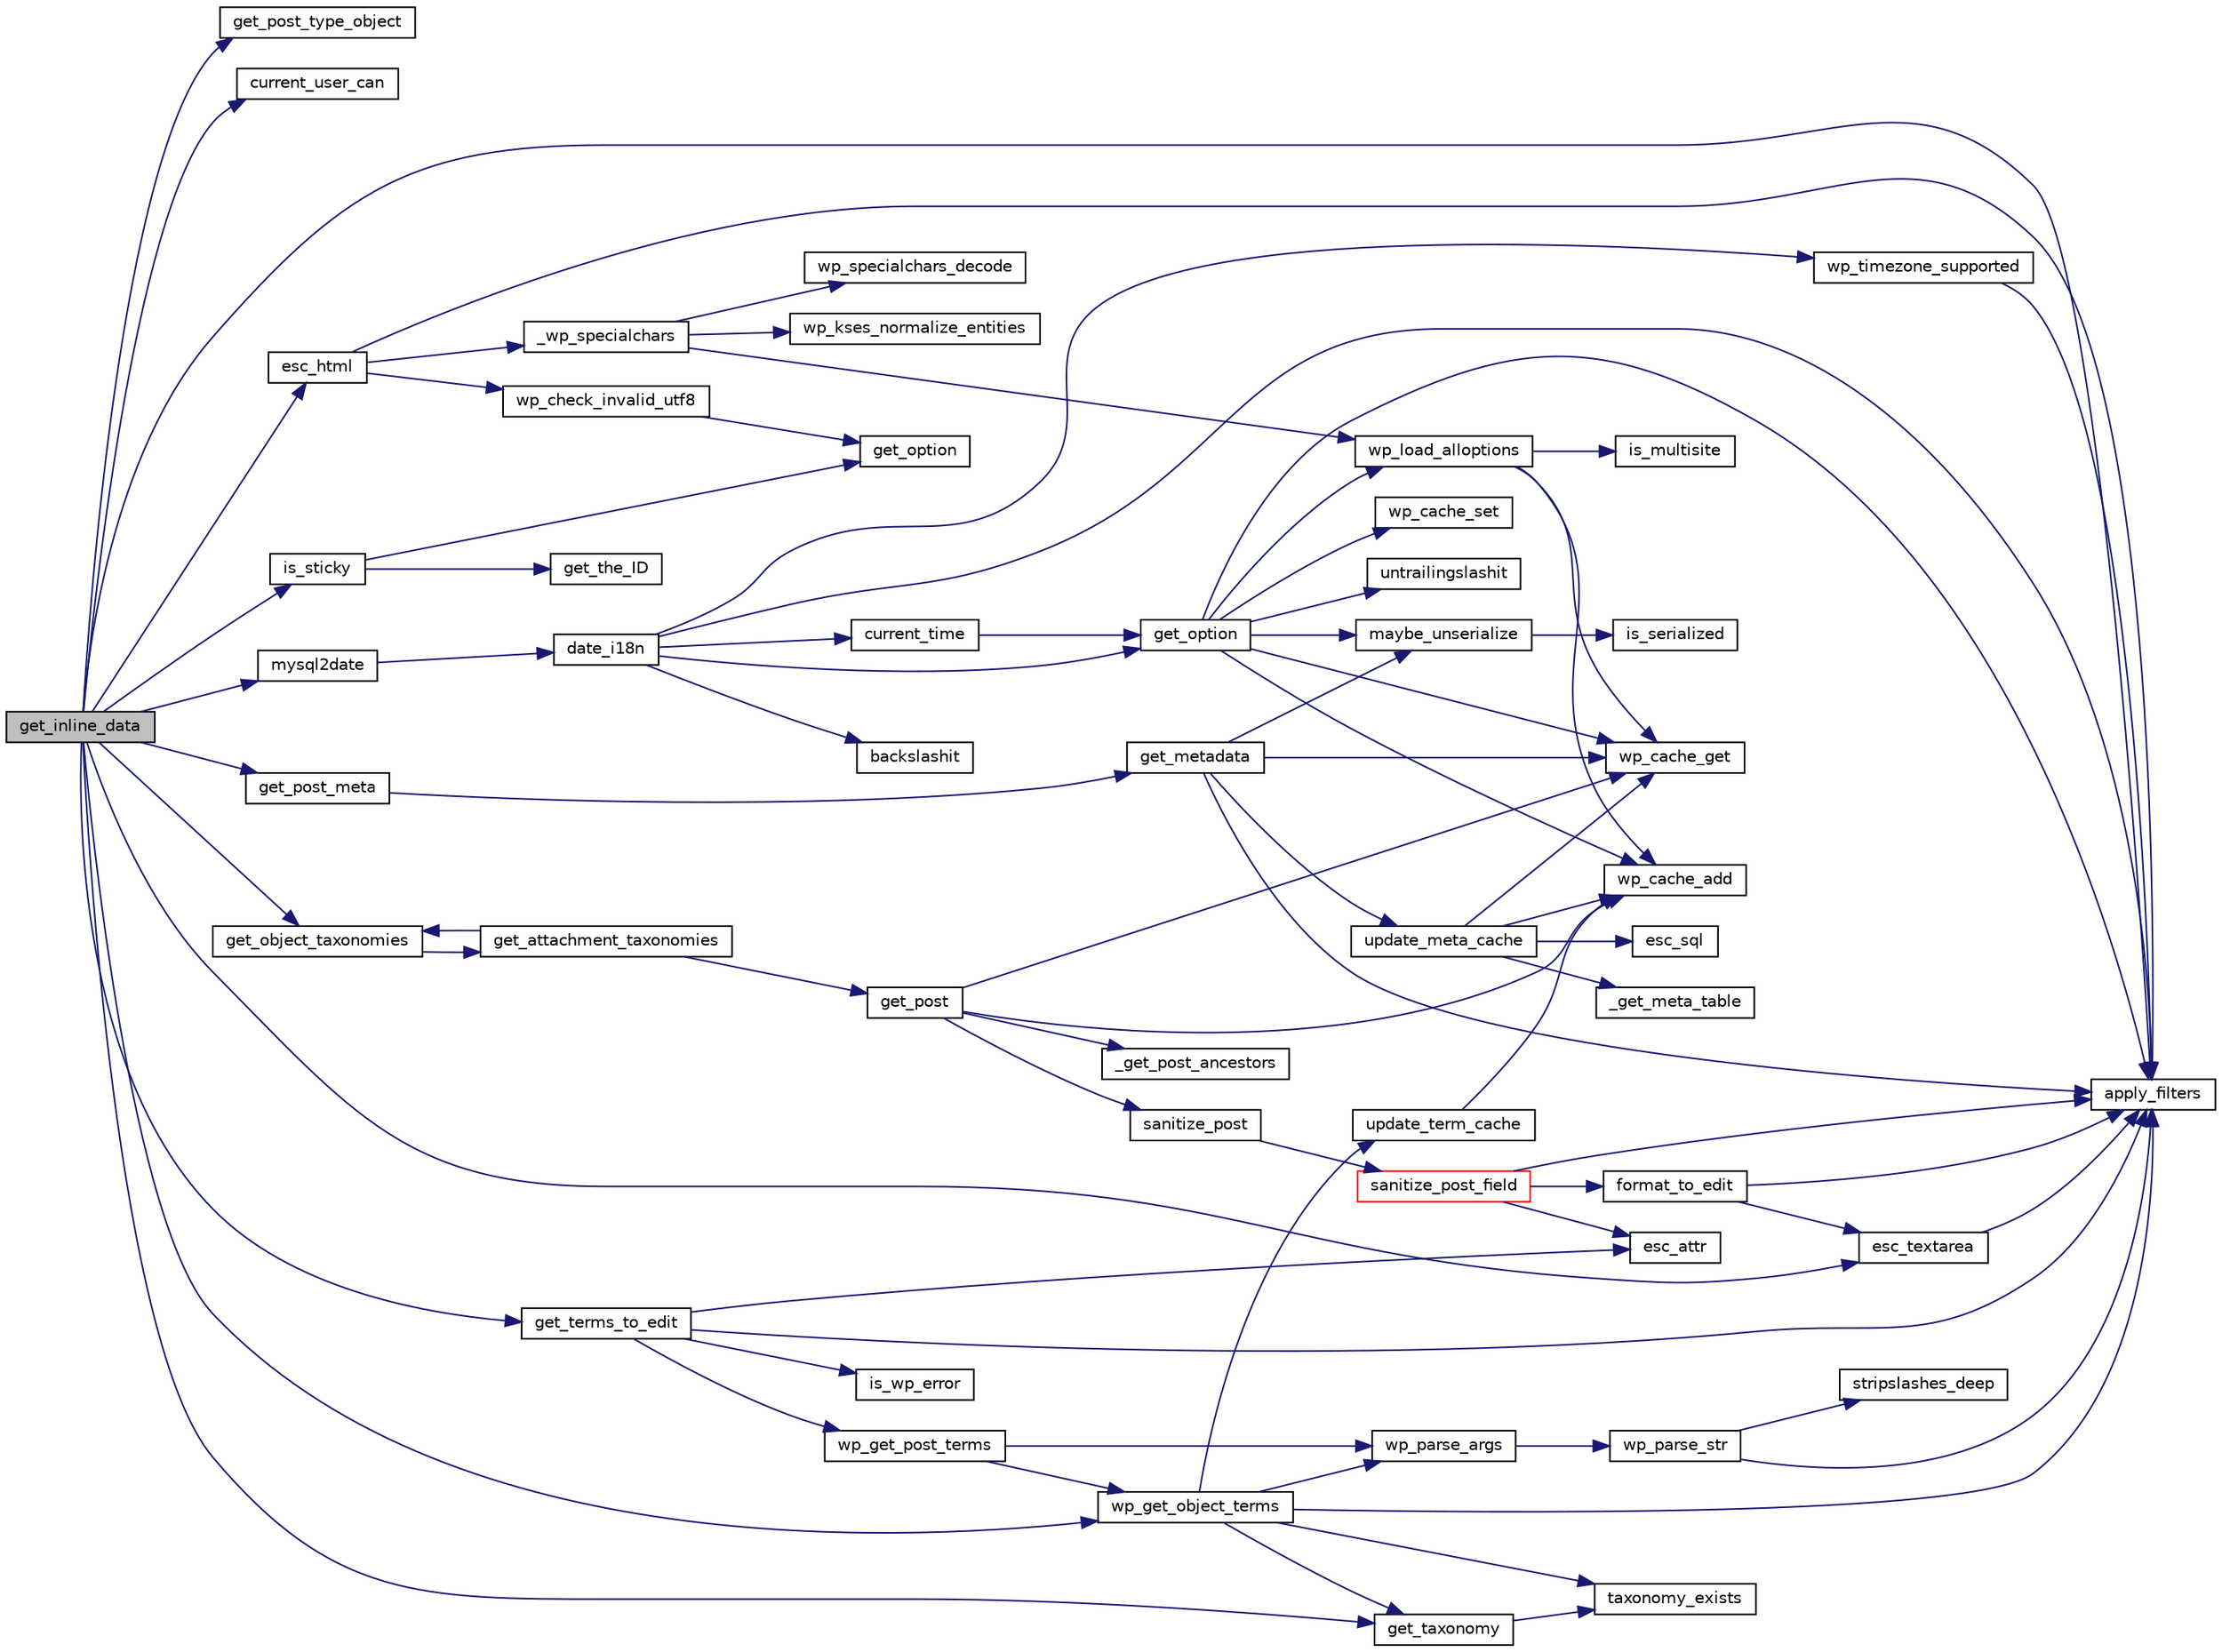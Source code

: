 digraph "get_inline_data"
{
  edge [fontname="Helvetica",fontsize="10",labelfontname="Helvetica",labelfontsize="10"];
  node [fontname="Helvetica",fontsize="10",shape=record];
  rankdir="LR";
  Node1 [label="get_inline_data",height=0.2,width=0.4,color="black", fillcolor="grey75", style="filled", fontcolor="black"];
  Node1 -> Node2 [color="midnightblue",fontsize="10",style="solid",fontname="Helvetica"];
  Node2 [label="get_post_type_object",height=0.2,width=0.4,color="black", fillcolor="white", style="filled",URL="$wp-includes_2post_8php.html#a61c47864d25a054d86d7977ed6bc6bed"];
  Node1 -> Node3 [color="midnightblue",fontsize="10",style="solid",fontname="Helvetica"];
  Node3 [label="current_user_can",height=0.2,width=0.4,color="black", fillcolor="white", style="filled",URL="$capabilities_8php.html#a3cea61656956bc24826e04276a5847fc"];
  Node1 -> Node4 [color="midnightblue",fontsize="10",style="solid",fontname="Helvetica"];
  Node4 [label="esc_textarea",height=0.2,width=0.4,color="black", fillcolor="white", style="filled",URL="$formatting_8php.html#abc0beaceb3e9b1b70c7f4140432b2728"];
  Node4 -> Node5 [color="midnightblue",fontsize="10",style="solid",fontname="Helvetica"];
  Node5 [label="apply_filters",height=0.2,width=0.4,color="black", fillcolor="white", style="filled",URL="$load-scripts_8php.html#a54639394aa645a2277ea41f3cbd23247"];
  Node1 -> Node5 [color="midnightblue",fontsize="10",style="solid",fontname="Helvetica"];
  Node1 -> Node6 [color="midnightblue",fontsize="10",style="solid",fontname="Helvetica"];
  Node6 [label="esc_html",height=0.2,width=0.4,color="black", fillcolor="white", style="filled",URL="$formatting_8php.html#a77a1b666b7ca0e393239a9e1d1af72d3"];
  Node6 -> Node7 [color="midnightblue",fontsize="10",style="solid",fontname="Helvetica"];
  Node7 [label="wp_check_invalid_utf8",height=0.2,width=0.4,color="black", fillcolor="white", style="filled",URL="$formatting_8php.html#a745879b47424ac7b0d3b95a1edec8361"];
  Node7 -> Node8 [color="midnightblue",fontsize="10",style="solid",fontname="Helvetica"];
  Node8 [label="get_option",height=0.2,width=0.4,color="black", fillcolor="white", style="filled",URL="$load-scripts_8php.html#aaf1220eff85fdd291725eabf743b2ed3"];
  Node6 -> Node9 [color="midnightblue",fontsize="10",style="solid",fontname="Helvetica"];
  Node9 [label="_wp_specialchars",height=0.2,width=0.4,color="black", fillcolor="white", style="filled",URL="$formatting_8php.html#ab9121c7a11ad101936875a65b233e126"];
  Node9 -> Node10 [color="midnightblue",fontsize="10",style="solid",fontname="Helvetica"];
  Node10 [label="wp_load_alloptions",height=0.2,width=0.4,color="black", fillcolor="white", style="filled",URL="$wp-includes_2functions_8php.html#aeff01ba12b3fd6f81d3235d4f39a0963"];
  Node10 -> Node11 [color="midnightblue",fontsize="10",style="solid",fontname="Helvetica"];
  Node11 [label="is_multisite",height=0.2,width=0.4,color="black", fillcolor="white", style="filled",URL="$load_8php.html#a72e5386fcd7a5ce7526d208d0b03a0af"];
  Node10 -> Node12 [color="midnightblue",fontsize="10",style="solid",fontname="Helvetica"];
  Node12 [label="wp_cache_get",height=0.2,width=0.4,color="black", fillcolor="white", style="filled",URL="$cache_8php.html#a7c1a31cfb7178c3339cc5b4ebfe817ba"];
  Node10 -> Node13 [color="midnightblue",fontsize="10",style="solid",fontname="Helvetica"];
  Node13 [label="wp_cache_add",height=0.2,width=0.4,color="black", fillcolor="white", style="filled",URL="$cache_8php.html#a76d941b9157259776a90a4d1bd84dbb3"];
  Node9 -> Node14 [color="midnightblue",fontsize="10",style="solid",fontname="Helvetica"];
  Node14 [label="wp_specialchars_decode",height=0.2,width=0.4,color="black", fillcolor="white", style="filled",URL="$formatting_8php.html#a4389f130de336d59e890c79b10a60beb"];
  Node9 -> Node15 [color="midnightblue",fontsize="10",style="solid",fontname="Helvetica"];
  Node15 [label="wp_kses_normalize_entities",height=0.2,width=0.4,color="black", fillcolor="white", style="filled",URL="$kses_8php.html#abc0e5ed7e9bad89cc998a35b48653fdb"];
  Node6 -> Node5 [color="midnightblue",fontsize="10",style="solid",fontname="Helvetica"];
  Node1 -> Node16 [color="midnightblue",fontsize="10",style="solid",fontname="Helvetica"];
  Node16 [label="mysql2date",height=0.2,width=0.4,color="black", fillcolor="white", style="filled",URL="$wp-includes_2functions_8php.html#a1ce6a254fc231b9ad883d46714530b38"];
  Node16 -> Node17 [color="midnightblue",fontsize="10",style="solid",fontname="Helvetica"];
  Node17 [label="date_i18n",height=0.2,width=0.4,color="black", fillcolor="white", style="filled",URL="$wp-includes_2functions_8php.html#a053ff37ae44c85a9bef47cd59328912e"];
  Node17 -> Node18 [color="midnightblue",fontsize="10",style="solid",fontname="Helvetica"];
  Node18 [label="current_time",height=0.2,width=0.4,color="black", fillcolor="white", style="filled",URL="$wp-includes_2functions_8php.html#a4dacfef72ebe1c7276f7d94fdbe93554"];
  Node18 -> Node19 [color="midnightblue",fontsize="10",style="solid",fontname="Helvetica"];
  Node19 [label="get_option",height=0.2,width=0.4,color="black", fillcolor="white", style="filled",URL="$wp-includes_2functions_8php.html#a2d0e41bee9ffe5bbc8afa3e0b348ed2c"];
  Node19 -> Node5 [color="midnightblue",fontsize="10",style="solid",fontname="Helvetica"];
  Node19 -> Node12 [color="midnightblue",fontsize="10",style="solid",fontname="Helvetica"];
  Node19 -> Node10 [color="midnightblue",fontsize="10",style="solid",fontname="Helvetica"];
  Node19 -> Node13 [color="midnightblue",fontsize="10",style="solid",fontname="Helvetica"];
  Node19 -> Node20 [color="midnightblue",fontsize="10",style="solid",fontname="Helvetica"];
  Node20 [label="wp_cache_set",height=0.2,width=0.4,color="black", fillcolor="white", style="filled",URL="$cache_8php.html#a7a7d3c617e76bc7bc5c00b2088942a38"];
  Node19 -> Node21 [color="midnightblue",fontsize="10",style="solid",fontname="Helvetica"];
  Node21 [label="untrailingslashit",height=0.2,width=0.4,color="black", fillcolor="white", style="filled",URL="$formatting_8php.html#ab99d2b875428a3172f6ea9d4d2e33e72"];
  Node19 -> Node22 [color="midnightblue",fontsize="10",style="solid",fontname="Helvetica"];
  Node22 [label="maybe_unserialize",height=0.2,width=0.4,color="black", fillcolor="white", style="filled",URL="$wp-includes_2functions_8php.html#a3c69a81464e61cfafd41fc129b6df2d4"];
  Node22 -> Node23 [color="midnightblue",fontsize="10",style="solid",fontname="Helvetica"];
  Node23 [label="is_serialized",height=0.2,width=0.4,color="black", fillcolor="white", style="filled",URL="$wp-includes_2functions_8php.html#a37cf51e27d60d78b84d7242090153e40"];
  Node17 -> Node24 [color="midnightblue",fontsize="10",style="solid",fontname="Helvetica"];
  Node24 [label="backslashit",height=0.2,width=0.4,color="black", fillcolor="white", style="filled",URL="$formatting_8php.html#aed6a642e1f184ff3c8c8ec96a69ea077"];
  Node17 -> Node25 [color="midnightblue",fontsize="10",style="solid",fontname="Helvetica"];
  Node25 [label="wp_timezone_supported",height=0.2,width=0.4,color="black", fillcolor="white", style="filled",URL="$wp-includes_2functions_8php.html#a29217ec791a1e21fad445222968c8c01"];
  Node25 -> Node5 [color="midnightblue",fontsize="10",style="solid",fontname="Helvetica"];
  Node17 -> Node19 [color="midnightblue",fontsize="10",style="solid",fontname="Helvetica"];
  Node17 -> Node5 [color="midnightblue",fontsize="10",style="solid",fontname="Helvetica"];
  Node1 -> Node26 [color="midnightblue",fontsize="10",style="solid",fontname="Helvetica"];
  Node26 [label="get_post_meta",height=0.2,width=0.4,color="black", fillcolor="white", style="filled",URL="$wp-includes_2post_8php.html#a2897d1b253500c607ae0b840b0f43fd2"];
  Node26 -> Node27 [color="midnightblue",fontsize="10",style="solid",fontname="Helvetica"];
  Node27 [label="get_metadata",height=0.2,width=0.4,color="black", fillcolor="white", style="filled",URL="$meta_8php.html#a8f95de67adbb57e8cbc1fe5aec4f2aa9"];
  Node27 -> Node5 [color="midnightblue",fontsize="10",style="solid",fontname="Helvetica"];
  Node27 -> Node12 [color="midnightblue",fontsize="10",style="solid",fontname="Helvetica"];
  Node27 -> Node28 [color="midnightblue",fontsize="10",style="solid",fontname="Helvetica"];
  Node28 [label="update_meta_cache",height=0.2,width=0.4,color="black", fillcolor="white", style="filled",URL="$meta_8php.html#af4009901e9f698dec1ade79ab5f61acf"];
  Node28 -> Node29 [color="midnightblue",fontsize="10",style="solid",fontname="Helvetica"];
  Node29 [label="_get_meta_table",height=0.2,width=0.4,color="black", fillcolor="white", style="filled",URL="$meta_8php.html#a5611631808dc5835340f9c8f309743f6"];
  Node28 -> Node30 [color="midnightblue",fontsize="10",style="solid",fontname="Helvetica"];
  Node30 [label="esc_sql",height=0.2,width=0.4,color="black", fillcolor="white", style="filled",URL="$formatting_8php.html#a7b6b1e51878b10f8d552783dba4042b4"];
  Node28 -> Node12 [color="midnightblue",fontsize="10",style="solid",fontname="Helvetica"];
  Node28 -> Node13 [color="midnightblue",fontsize="10",style="solid",fontname="Helvetica"];
  Node27 -> Node22 [color="midnightblue",fontsize="10",style="solid",fontname="Helvetica"];
  Node1 -> Node31 [color="midnightblue",fontsize="10",style="solid",fontname="Helvetica"];
  Node31 [label="get_object_taxonomies",height=0.2,width=0.4,color="black", fillcolor="white", style="filled",URL="$wp-includes_2taxonomy_8php.html#aa3b28f1e1a36d4a0eed9202f6ef2f458"];
  Node31 -> Node32 [color="midnightblue",fontsize="10",style="solid",fontname="Helvetica"];
  Node32 [label="get_attachment_taxonomies",height=0.2,width=0.4,color="black", fillcolor="white", style="filled",URL="$wp-includes_2media_8php.html#abcaf611fb00f64c8c72ce37bb920a2e2"];
  Node32 -> Node33 [color="midnightblue",fontsize="10",style="solid",fontname="Helvetica"];
  Node33 [label="get_post",height=0.2,width=0.4,color="black", fillcolor="white", style="filled",URL="$wp-includes_2post_8php.html#a688f9976327aa68c7526f0cecba2ae3d"];
  Node33 -> Node34 [color="midnightblue",fontsize="10",style="solid",fontname="Helvetica"];
  Node34 [label="_get_post_ancestors",height=0.2,width=0.4,color="black", fillcolor="white", style="filled",URL="$wp-includes_2post_8php.html#aecf6bb2ec6682ac2aa911a2c4737fcee"];
  Node33 -> Node35 [color="midnightblue",fontsize="10",style="solid",fontname="Helvetica"];
  Node35 [label="sanitize_post",height=0.2,width=0.4,color="black", fillcolor="white", style="filled",URL="$wp-includes_2post_8php.html#a8eebee8e7e751c84f75b5d4da365438c"];
  Node35 -> Node36 [color="midnightblue",fontsize="10",style="solid",fontname="Helvetica"];
  Node36 [label="sanitize_post_field",height=0.2,width=0.4,color="red", fillcolor="white", style="filled",URL="$wp-includes_2post_8php.html#addfb1c1acdc2e6b318105d1ebb537ce8"];
  Node36 -> Node5 [color="midnightblue",fontsize="10",style="solid",fontname="Helvetica"];
  Node36 -> Node37 [color="midnightblue",fontsize="10",style="solid",fontname="Helvetica"];
  Node37 [label="format_to_edit",height=0.2,width=0.4,color="black", fillcolor="white", style="filled",URL="$formatting_8php.html#ab9c822878e20c6d12f6676e419164c10"];
  Node37 -> Node5 [color="midnightblue",fontsize="10",style="solid",fontname="Helvetica"];
  Node37 -> Node4 [color="midnightblue",fontsize="10",style="solid",fontname="Helvetica"];
  Node36 -> Node38 [color="midnightblue",fontsize="10",style="solid",fontname="Helvetica"];
  Node38 [label="esc_attr",height=0.2,width=0.4,color="black", fillcolor="white", style="filled",URL="$load-scripts_8php.html#a0cf0f358a47f49ebdba78be2ed10a41c"];
  Node33 -> Node13 [color="midnightblue",fontsize="10",style="solid",fontname="Helvetica"];
  Node33 -> Node12 [color="midnightblue",fontsize="10",style="solid",fontname="Helvetica"];
  Node32 -> Node31 [color="midnightblue",fontsize="10",style="solid",fontname="Helvetica"];
  Node1 -> Node39 [color="midnightblue",fontsize="10",style="solid",fontname="Helvetica"];
  Node39 [label="get_taxonomy",height=0.2,width=0.4,color="black", fillcolor="white", style="filled",URL="$wp-includes_2taxonomy_8php.html#aa73d2fdc1c00f823e31ca7e90f904a5e"];
  Node39 -> Node40 [color="midnightblue",fontsize="10",style="solid",fontname="Helvetica"];
  Node40 [label="taxonomy_exists",height=0.2,width=0.4,color="black", fillcolor="white", style="filled",URL="$wp-includes_2taxonomy_8php.html#a5f7e3a6dba12bb44cbe203aefce3ef8d"];
  Node1 -> Node41 [color="midnightblue",fontsize="10",style="solid",fontname="Helvetica"];
  Node41 [label="wp_get_object_terms",height=0.2,width=0.4,color="black", fillcolor="white", style="filled",URL="$wp-includes_2taxonomy_8php.html#a19f6a158be4230ff7cd638dfd435f7ef"];
  Node41 -> Node40 [color="midnightblue",fontsize="10",style="solid",fontname="Helvetica"];
  Node41 -> Node42 [color="midnightblue",fontsize="10",style="solid",fontname="Helvetica"];
  Node42 [label="wp_parse_args",height=0.2,width=0.4,color="black", fillcolor="white", style="filled",URL="$wp-includes_2functions_8php.html#aa3f6fdf5e7702fdd93e84301ea7987aa"];
  Node42 -> Node43 [color="midnightblue",fontsize="10",style="solid",fontname="Helvetica"];
  Node43 [label="wp_parse_str",height=0.2,width=0.4,color="black", fillcolor="white", style="filled",URL="$formatting_8php.html#a17647ed96ed8c87e16b1af5b63fb2cb8"];
  Node43 -> Node44 [color="midnightblue",fontsize="10",style="solid",fontname="Helvetica"];
  Node44 [label="stripslashes_deep",height=0.2,width=0.4,color="black", fillcolor="white", style="filled",URL="$formatting_8php.html#a3b974f63529424e457b55f009a795461"];
  Node43 -> Node5 [color="midnightblue",fontsize="10",style="solid",fontname="Helvetica"];
  Node41 -> Node39 [color="midnightblue",fontsize="10",style="solid",fontname="Helvetica"];
  Node41 -> Node45 [color="midnightblue",fontsize="10",style="solid",fontname="Helvetica"];
  Node45 [label="update_term_cache",height=0.2,width=0.4,color="black", fillcolor="white", style="filled",URL="$wp-includes_2taxonomy_8php.html#ae0807b4bb36b28ffe44d31fe8c900635"];
  Node45 -> Node13 [color="midnightblue",fontsize="10",style="solid",fontname="Helvetica"];
  Node41 -> Node5 [color="midnightblue",fontsize="10",style="solid",fontname="Helvetica"];
  Node1 -> Node46 [color="midnightblue",fontsize="10",style="solid",fontname="Helvetica"];
  Node46 [label="get_terms_to_edit",height=0.2,width=0.4,color="black", fillcolor="white", style="filled",URL="$wp-admin_2includes_2taxonomy_8php.html#a75c8bbefa78064226f21926786a13aa5"];
  Node46 -> Node47 [color="midnightblue",fontsize="10",style="solid",fontname="Helvetica"];
  Node47 [label="wp_get_post_terms",height=0.2,width=0.4,color="black", fillcolor="white", style="filled",URL="$wp-includes_2post_8php.html#a7a66ea0de4db6e43841a844c1396efbb"];
  Node47 -> Node42 [color="midnightblue",fontsize="10",style="solid",fontname="Helvetica"];
  Node47 -> Node41 [color="midnightblue",fontsize="10",style="solid",fontname="Helvetica"];
  Node46 -> Node48 [color="midnightblue",fontsize="10",style="solid",fontname="Helvetica"];
  Node48 [label="is_wp_error",height=0.2,width=0.4,color="black", fillcolor="white", style="filled",URL="$class-wp-error_8php.html#a741b5ec807dbba8d2a0851e32e7d926c"];
  Node46 -> Node38 [color="midnightblue",fontsize="10",style="solid",fontname="Helvetica"];
  Node46 -> Node5 [color="midnightblue",fontsize="10",style="solid",fontname="Helvetica"];
  Node1 -> Node49 [color="midnightblue",fontsize="10",style="solid",fontname="Helvetica"];
  Node49 [label="is_sticky",height=0.2,width=0.4,color="black", fillcolor="white", style="filled",URL="$wp-includes_2post_8php.html#a6535c5d2bd1f44040b7a4391ed135593"];
  Node49 -> Node50 [color="midnightblue",fontsize="10",style="solid",fontname="Helvetica"];
  Node50 [label="get_the_ID",height=0.2,width=0.4,color="black", fillcolor="white", style="filled",URL="$post-template_8php.html#ad788096828e533de247ed37f200d152c"];
  Node49 -> Node8 [color="midnightblue",fontsize="10",style="solid",fontname="Helvetica"];
}
